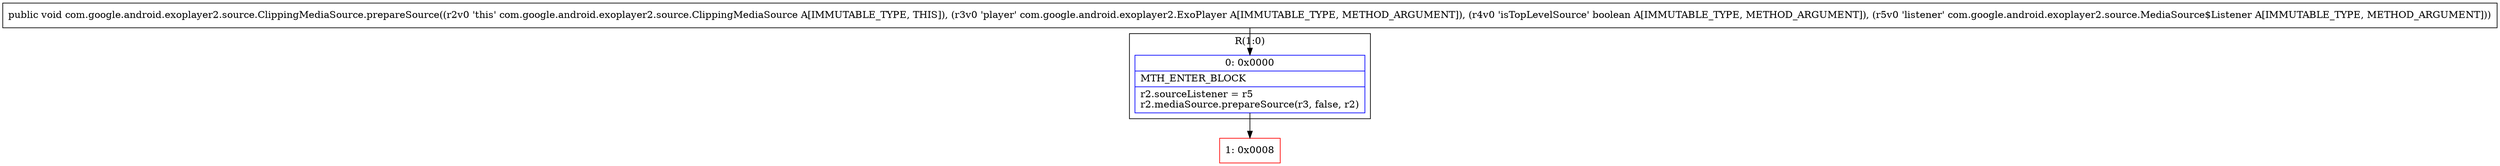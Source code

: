 digraph "CFG forcom.google.android.exoplayer2.source.ClippingMediaSource.prepareSource(Lcom\/google\/android\/exoplayer2\/ExoPlayer;ZLcom\/google\/android\/exoplayer2\/source\/MediaSource$Listener;)V" {
subgraph cluster_Region_703685245 {
label = "R(1:0)";
node [shape=record,color=blue];
Node_0 [shape=record,label="{0\:\ 0x0000|MTH_ENTER_BLOCK\l|r2.sourceListener = r5\lr2.mediaSource.prepareSource(r3, false, r2)\l}"];
}
Node_1 [shape=record,color=red,label="{1\:\ 0x0008}"];
MethodNode[shape=record,label="{public void com.google.android.exoplayer2.source.ClippingMediaSource.prepareSource((r2v0 'this' com.google.android.exoplayer2.source.ClippingMediaSource A[IMMUTABLE_TYPE, THIS]), (r3v0 'player' com.google.android.exoplayer2.ExoPlayer A[IMMUTABLE_TYPE, METHOD_ARGUMENT]), (r4v0 'isTopLevelSource' boolean A[IMMUTABLE_TYPE, METHOD_ARGUMENT]), (r5v0 'listener' com.google.android.exoplayer2.source.MediaSource$Listener A[IMMUTABLE_TYPE, METHOD_ARGUMENT])) }"];
MethodNode -> Node_0;
Node_0 -> Node_1;
}

